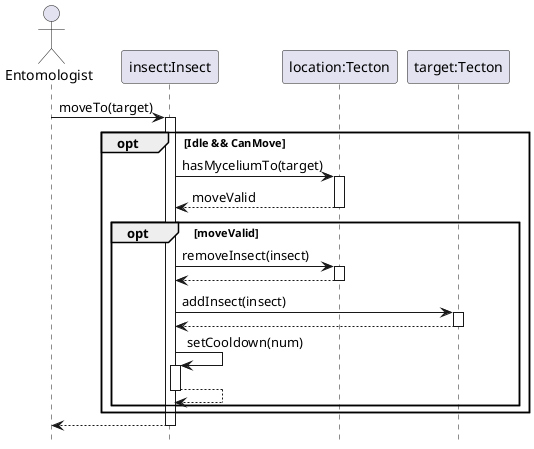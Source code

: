 @startuml Insect/move
hide footbox

actor Entomologist
participant "insect:Insect" as insect
participant "location:Tecton" as location
participant "target:Tecton" as target

' TODO target
Entomologist -> insect : moveTo(target)
activate insect

opt Idle && CanMove

    insect -> location : hasMyceliumTo(target)
    activate location

    return moveValid

    opt moveValid

        insect -> location : removeInsect(insect)
        activate location
        return
        
        insect -> target : addInsect(insect)
        activate target
        return

        insect -> insect : setCooldown(num)
        activate insect
        return
    end
end

return

@enduml